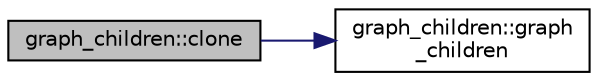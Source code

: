 digraph "graph_children::clone"
{
 // INTERACTIVE_SVG=YES
 // LATEX_PDF_SIZE
  edge [fontname="Helvetica",fontsize="10",labelfontname="Helvetica",labelfontsize="10"];
  node [fontname="Helvetica",fontsize="10",shape=record];
  rankdir="LR";
  Node1 [label="graph_children::clone",height=0.2,width=0.4,color="black", fillcolor="grey75", style="filled", fontcolor="black",tooltip=" "];
  Node1 -> Node2 [color="midnightblue",fontsize="10",style="solid",fontname="Helvetica"];
  Node2 [label="graph_children::graph\l_children",height=0.2,width=0.4,color="black", fillcolor="white", style="filled",URL="$classgraph__children.html#ad608393e1b322d3f78be29999f9e8a51",tooltip=" "];
}
